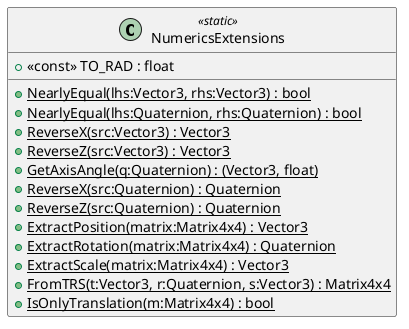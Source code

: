 @startuml
class NumericsExtensions <<static>> {
    + {static} NearlyEqual(lhs:Vector3, rhs:Vector3) : bool
    + {static} NearlyEqual(lhs:Quaternion, rhs:Quaternion) : bool
    + <<const>> TO_RAD : float
    + {static} ReverseX(src:Vector3) : Vector3
    + {static} ReverseZ(src:Vector3) : Vector3
    + {static} GetAxisAngle(q:Quaternion) : (Vector3, float)
    + {static} ReverseX(src:Quaternion) : Quaternion
    + {static} ReverseZ(src:Quaternion) : Quaternion
    + {static} ExtractPosition(matrix:Matrix4x4) : Vector3
    + {static} ExtractRotation(matrix:Matrix4x4) : Quaternion
    + {static} ExtractScale(matrix:Matrix4x4) : Vector3
    + {static} FromTRS(t:Vector3, r:Quaternion, s:Vector3) : Matrix4x4
    + {static} IsOnlyTranslation(m:Matrix4x4) : bool
}
@enduml
